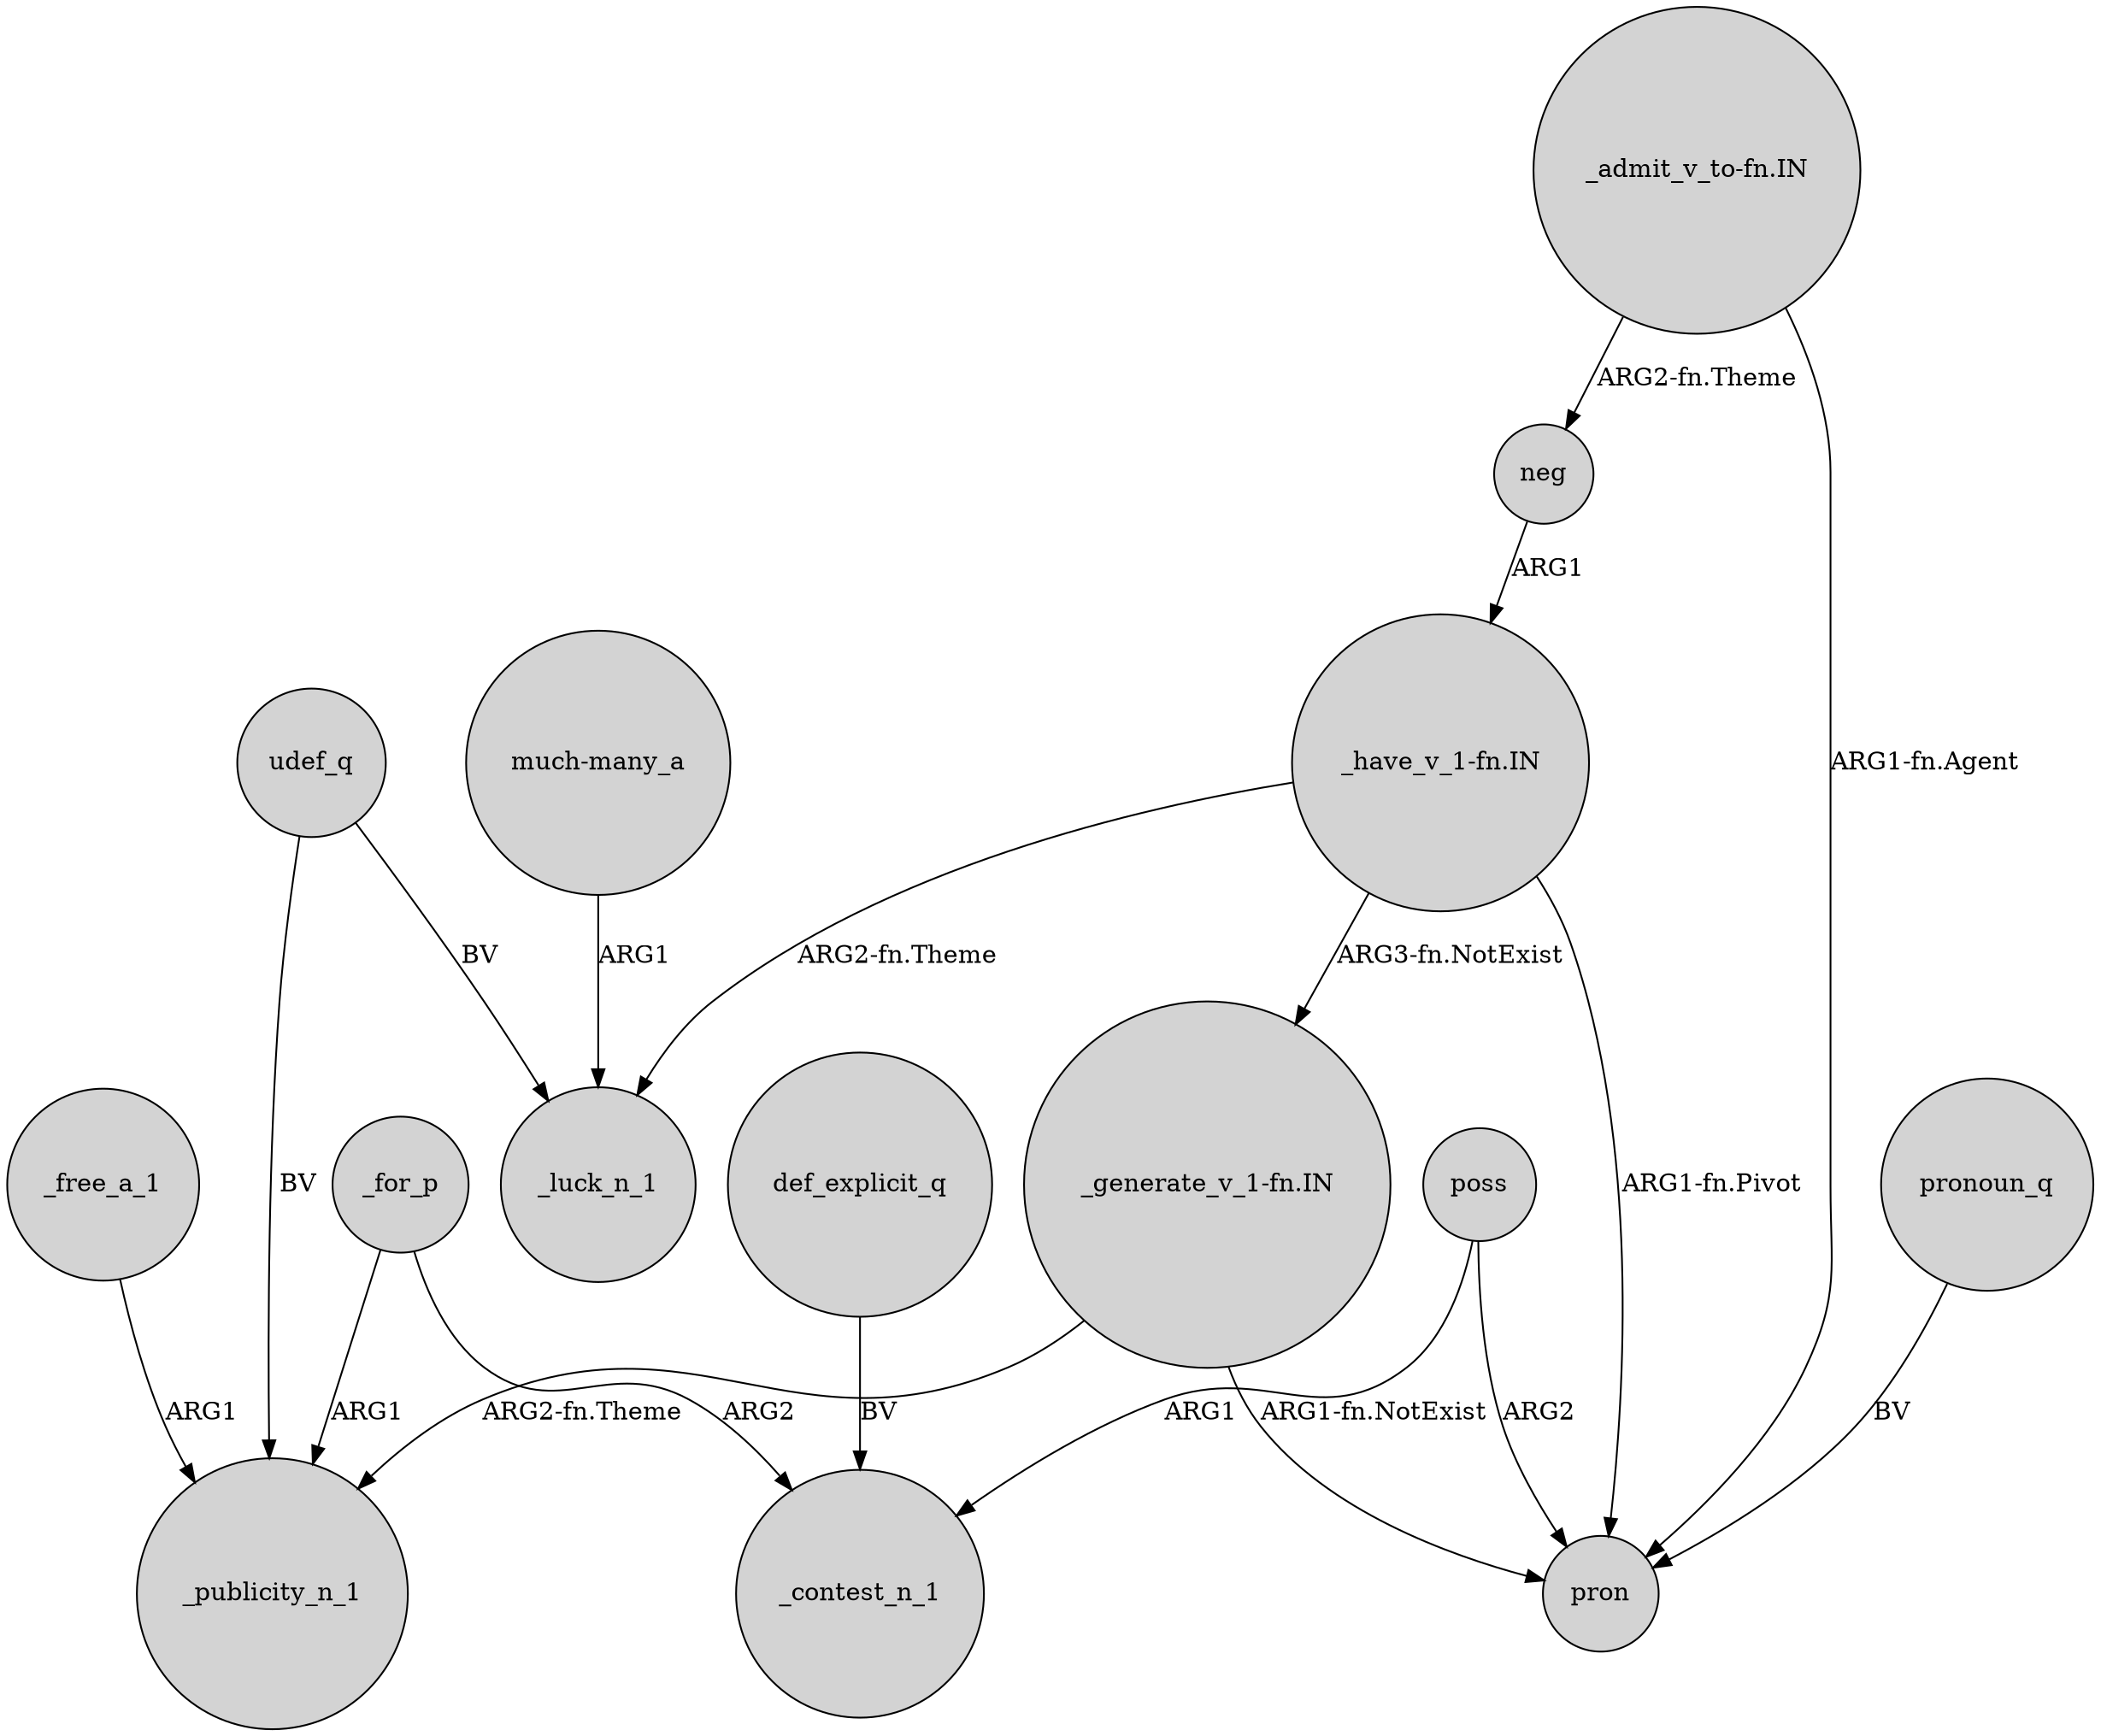 digraph {
	node [shape=circle style=filled]
	"much-many_a" -> _luck_n_1 [label=ARG1]
	"_generate_v_1-fn.IN" -> _publicity_n_1 [label="ARG2-fn.Theme"]
	_for_p -> _publicity_n_1 [label=ARG1]
	_for_p -> _contest_n_1 [label=ARG2]
	pronoun_q -> pron [label=BV]
	def_explicit_q -> _contest_n_1 [label=BV]
	"_have_v_1-fn.IN" -> "_generate_v_1-fn.IN" [label="ARG3-fn.NotExist"]
	"_have_v_1-fn.IN" -> pron [label="ARG1-fn.Pivot"]
	neg -> "_have_v_1-fn.IN" [label=ARG1]
	poss -> pron [label=ARG2]
	udef_q -> _luck_n_1 [label=BV]
	"_generate_v_1-fn.IN" -> pron [label="ARG1-fn.NotExist"]
	poss -> _contest_n_1 [label=ARG1]
	"_admit_v_to-fn.IN" -> pron [label="ARG1-fn.Agent"]
	udef_q -> _publicity_n_1 [label=BV]
	"_have_v_1-fn.IN" -> _luck_n_1 [label="ARG2-fn.Theme"]
	_free_a_1 -> _publicity_n_1 [label=ARG1]
	"_admit_v_to-fn.IN" -> neg [label="ARG2-fn.Theme"]
}
